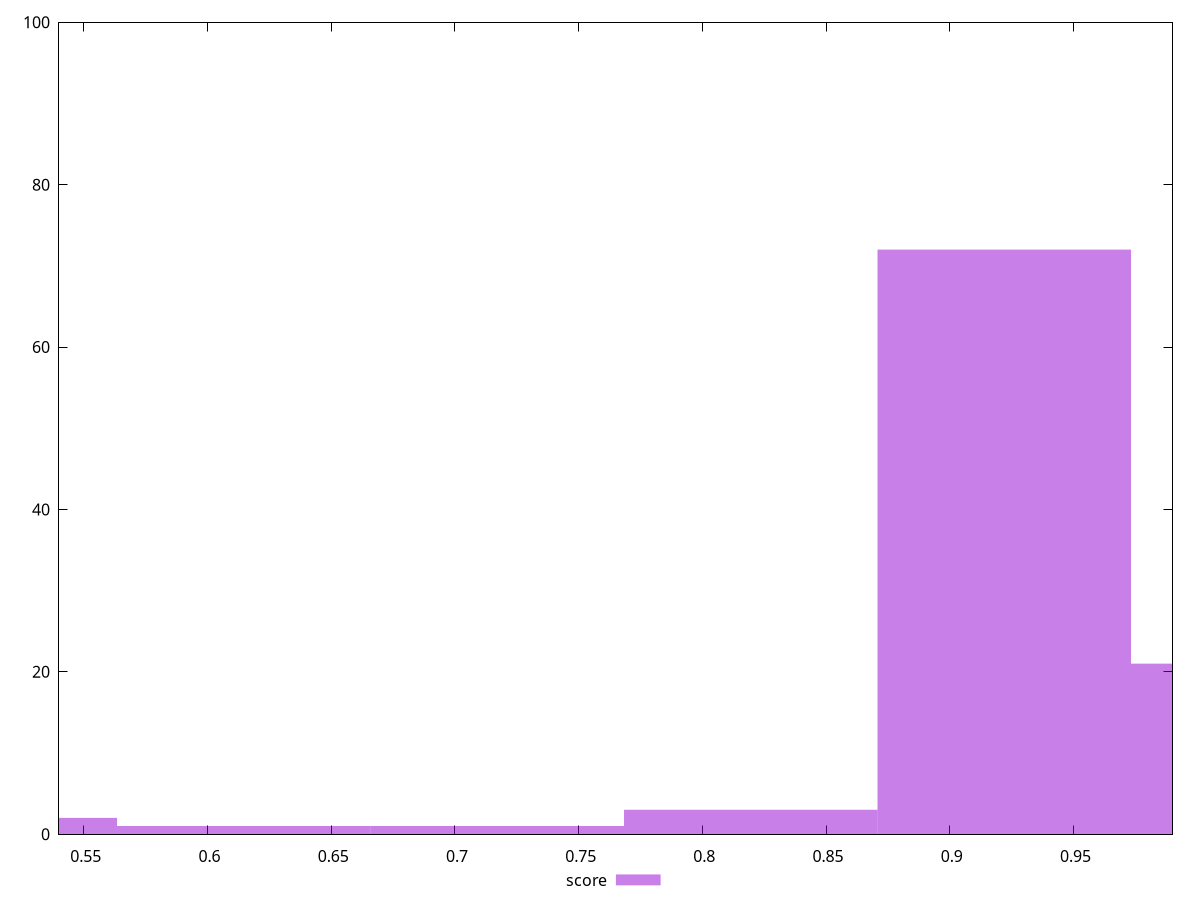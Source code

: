 reset

$score <<EOF
0.7171180341654064 1
0.5122271672610046 2
1.0244543345220092 21
0.9220089010698083 72
0.8195634676176073 3
0.6146726007132055 1
EOF

set key outside below
set boxwidth 0.10244543345220092
set xrange [0.54:0.99]
set yrange [0:100]
set trange [0:100]
set style fill transparent solid 0.5 noborder
set terminal svg size 640, 490 enhanced background rgb 'white'
set output "report/report_00029_2021-02-24T13-36-40.390Z/mainthread-work-breakdown/samples/agenda/score/histogram.svg"

plot $score title "score" with boxes

reset
